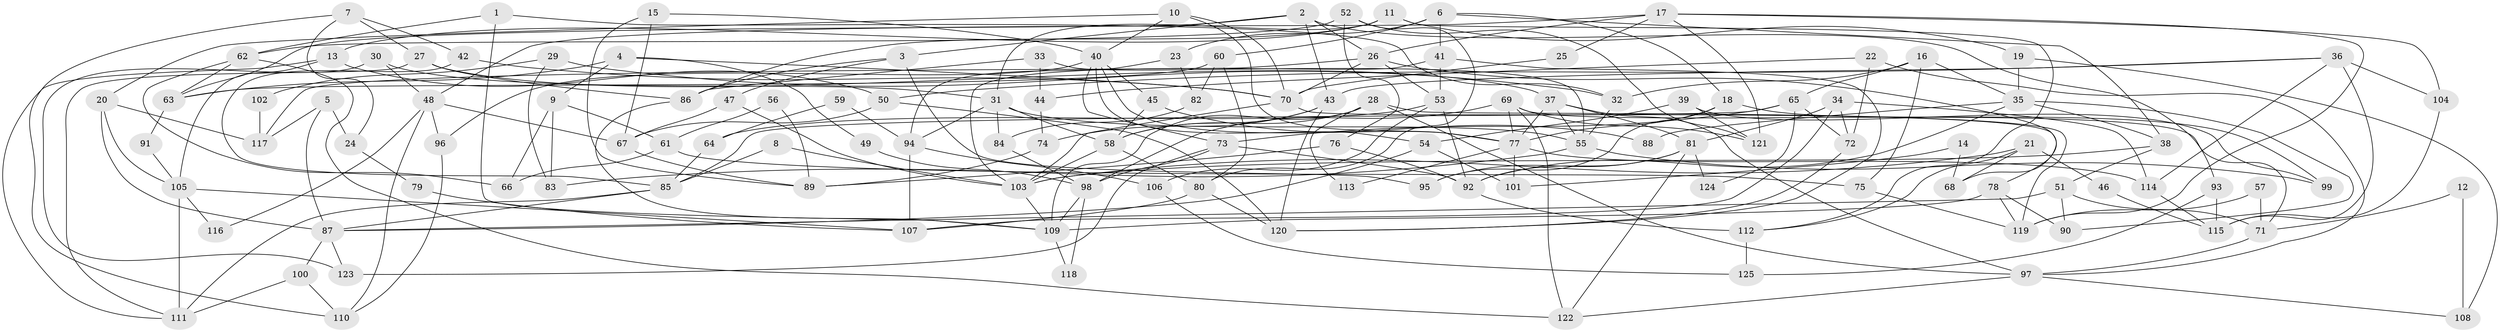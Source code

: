 // Generated by graph-tools (version 1.1) at 2025/26/03/09/25 03:26:12]
// undirected, 125 vertices, 250 edges
graph export_dot {
graph [start="1"]
  node [color=gray90,style=filled];
  1;
  2;
  3;
  4;
  5;
  6;
  7;
  8;
  9;
  10;
  11;
  12;
  13;
  14;
  15;
  16;
  17;
  18;
  19;
  20;
  21;
  22;
  23;
  24;
  25;
  26;
  27;
  28;
  29;
  30;
  31;
  32;
  33;
  34;
  35;
  36;
  37;
  38;
  39;
  40;
  41;
  42;
  43;
  44;
  45;
  46;
  47;
  48;
  49;
  50;
  51;
  52;
  53;
  54;
  55;
  56;
  57;
  58;
  59;
  60;
  61;
  62;
  63;
  64;
  65;
  66;
  67;
  68;
  69;
  70;
  71;
  72;
  73;
  74;
  75;
  76;
  77;
  78;
  79;
  80;
  81;
  82;
  83;
  84;
  85;
  86;
  87;
  88;
  89;
  90;
  91;
  92;
  93;
  94;
  95;
  96;
  97;
  98;
  99;
  100;
  101;
  102;
  103;
  104;
  105;
  106;
  107;
  108;
  109;
  110;
  111;
  112;
  113;
  114;
  115;
  116;
  117;
  118;
  119;
  120;
  121;
  122;
  123;
  124;
  125;
  1 -- 62;
  1 -- 109;
  1 -- 32;
  2 -- 26;
  2 -- 3;
  2 -- 43;
  2 -- 63;
  2 -- 93;
  3 -- 86;
  3 -- 95;
  3 -- 47;
  4 -- 63;
  4 -- 70;
  4 -- 9;
  4 -- 49;
  5 -- 87;
  5 -- 117;
  5 -- 24;
  6 -- 38;
  6 -- 60;
  6 -- 18;
  6 -- 23;
  6 -- 41;
  7 -- 110;
  7 -- 42;
  7 -- 24;
  7 -- 27;
  8 -- 85;
  8 -- 103;
  9 -- 61;
  9 -- 66;
  9 -- 83;
  10 -- 40;
  10 -- 77;
  10 -- 20;
  10 -- 70;
  11 -- 31;
  11 -- 13;
  11 -- 19;
  11 -- 86;
  11 -- 112;
  12 -- 71;
  12 -- 108;
  13 -- 105;
  13 -- 50;
  13 -- 111;
  14 -- 68;
  14 -- 101;
  15 -- 67;
  15 -- 89;
  15 -- 40;
  16 -- 65;
  16 -- 32;
  16 -- 35;
  16 -- 75;
  17 -- 26;
  17 -- 104;
  17 -- 25;
  17 -- 48;
  17 -- 119;
  17 -- 121;
  18 -- 99;
  18 -- 77;
  18 -- 95;
  19 -- 35;
  19 -- 108;
  20 -- 87;
  20 -- 105;
  20 -- 117;
  21 -- 103;
  21 -- 112;
  21 -- 46;
  21 -- 68;
  22 -- 72;
  22 -- 97;
  22 -- 44;
  23 -- 94;
  23 -- 82;
  24 -- 79;
  25 -- 70;
  26 -- 53;
  26 -- 70;
  26 -- 68;
  26 -- 117;
  27 -- 37;
  27 -- 86;
  27 -- 111;
  28 -- 97;
  28 -- 109;
  28 -- 58;
  28 -- 113;
  28 -- 119;
  29 -- 32;
  29 -- 83;
  29 -- 102;
  30 -- 31;
  30 -- 48;
  30 -- 123;
  31 -- 84;
  31 -- 58;
  31 -- 55;
  31 -- 94;
  32 -- 55;
  33 -- 55;
  33 -- 86;
  33 -- 44;
  34 -- 107;
  34 -- 114;
  34 -- 72;
  34 -- 81;
  35 -- 38;
  35 -- 88;
  35 -- 90;
  35 -- 92;
  36 -- 43;
  36 -- 50;
  36 -- 104;
  36 -- 114;
  36 -- 115;
  37 -- 77;
  37 -- 97;
  37 -- 55;
  37 -- 81;
  38 -- 103;
  38 -- 51;
  39 -- 54;
  39 -- 121;
  39 -- 99;
  40 -- 73;
  40 -- 45;
  40 -- 54;
  40 -- 77;
  40 -- 96;
  41 -- 53;
  41 -- 103;
  41 -- 120;
  42 -- 70;
  42 -- 85;
  43 -- 58;
  43 -- 74;
  43 -- 120;
  44 -- 74;
  45 -- 58;
  45 -- 88;
  46 -- 115;
  47 -- 103;
  47 -- 67;
  48 -- 110;
  48 -- 67;
  48 -- 96;
  48 -- 116;
  49 -- 98;
  50 -- 120;
  50 -- 67;
  51 -- 90;
  51 -- 87;
  51 -- 71;
  52 -- 76;
  52 -- 80;
  52 -- 62;
  52 -- 121;
  53 -- 92;
  53 -- 106;
  53 -- 64;
  54 -- 87;
  54 -- 101;
  55 -- 83;
  55 -- 99;
  56 -- 61;
  56 -- 89;
  57 -- 71;
  57 -- 119;
  58 -- 103;
  58 -- 80;
  59 -- 94;
  59 -- 64;
  60 -- 63;
  60 -- 80;
  60 -- 82;
  61 -- 75;
  61 -- 66;
  62 -- 122;
  62 -- 63;
  62 -- 66;
  63 -- 91;
  64 -- 85;
  65 -- 72;
  65 -- 73;
  65 -- 85;
  65 -- 124;
  67 -- 89;
  69 -- 77;
  69 -- 121;
  69 -- 71;
  69 -- 98;
  69 -- 122;
  70 -- 78;
  70 -- 103;
  71 -- 97;
  72 -- 120;
  73 -- 92;
  73 -- 98;
  73 -- 123;
  74 -- 89;
  75 -- 119;
  76 -- 89;
  76 -- 92;
  77 -- 101;
  77 -- 113;
  77 -- 114;
  78 -- 109;
  78 -- 119;
  78 -- 90;
  79 -- 107;
  80 -- 120;
  80 -- 107;
  81 -- 92;
  81 -- 95;
  81 -- 122;
  81 -- 124;
  82 -- 84;
  84 -- 98;
  85 -- 111;
  85 -- 87;
  86 -- 109;
  87 -- 123;
  87 -- 100;
  91 -- 105;
  92 -- 112;
  93 -- 115;
  93 -- 125;
  94 -- 107;
  94 -- 106;
  96 -- 110;
  97 -- 122;
  97 -- 108;
  98 -- 109;
  98 -- 118;
  100 -- 111;
  100 -- 110;
  102 -- 117;
  103 -- 109;
  104 -- 115;
  105 -- 111;
  105 -- 107;
  105 -- 116;
  106 -- 125;
  109 -- 118;
  112 -- 125;
  114 -- 115;
}
